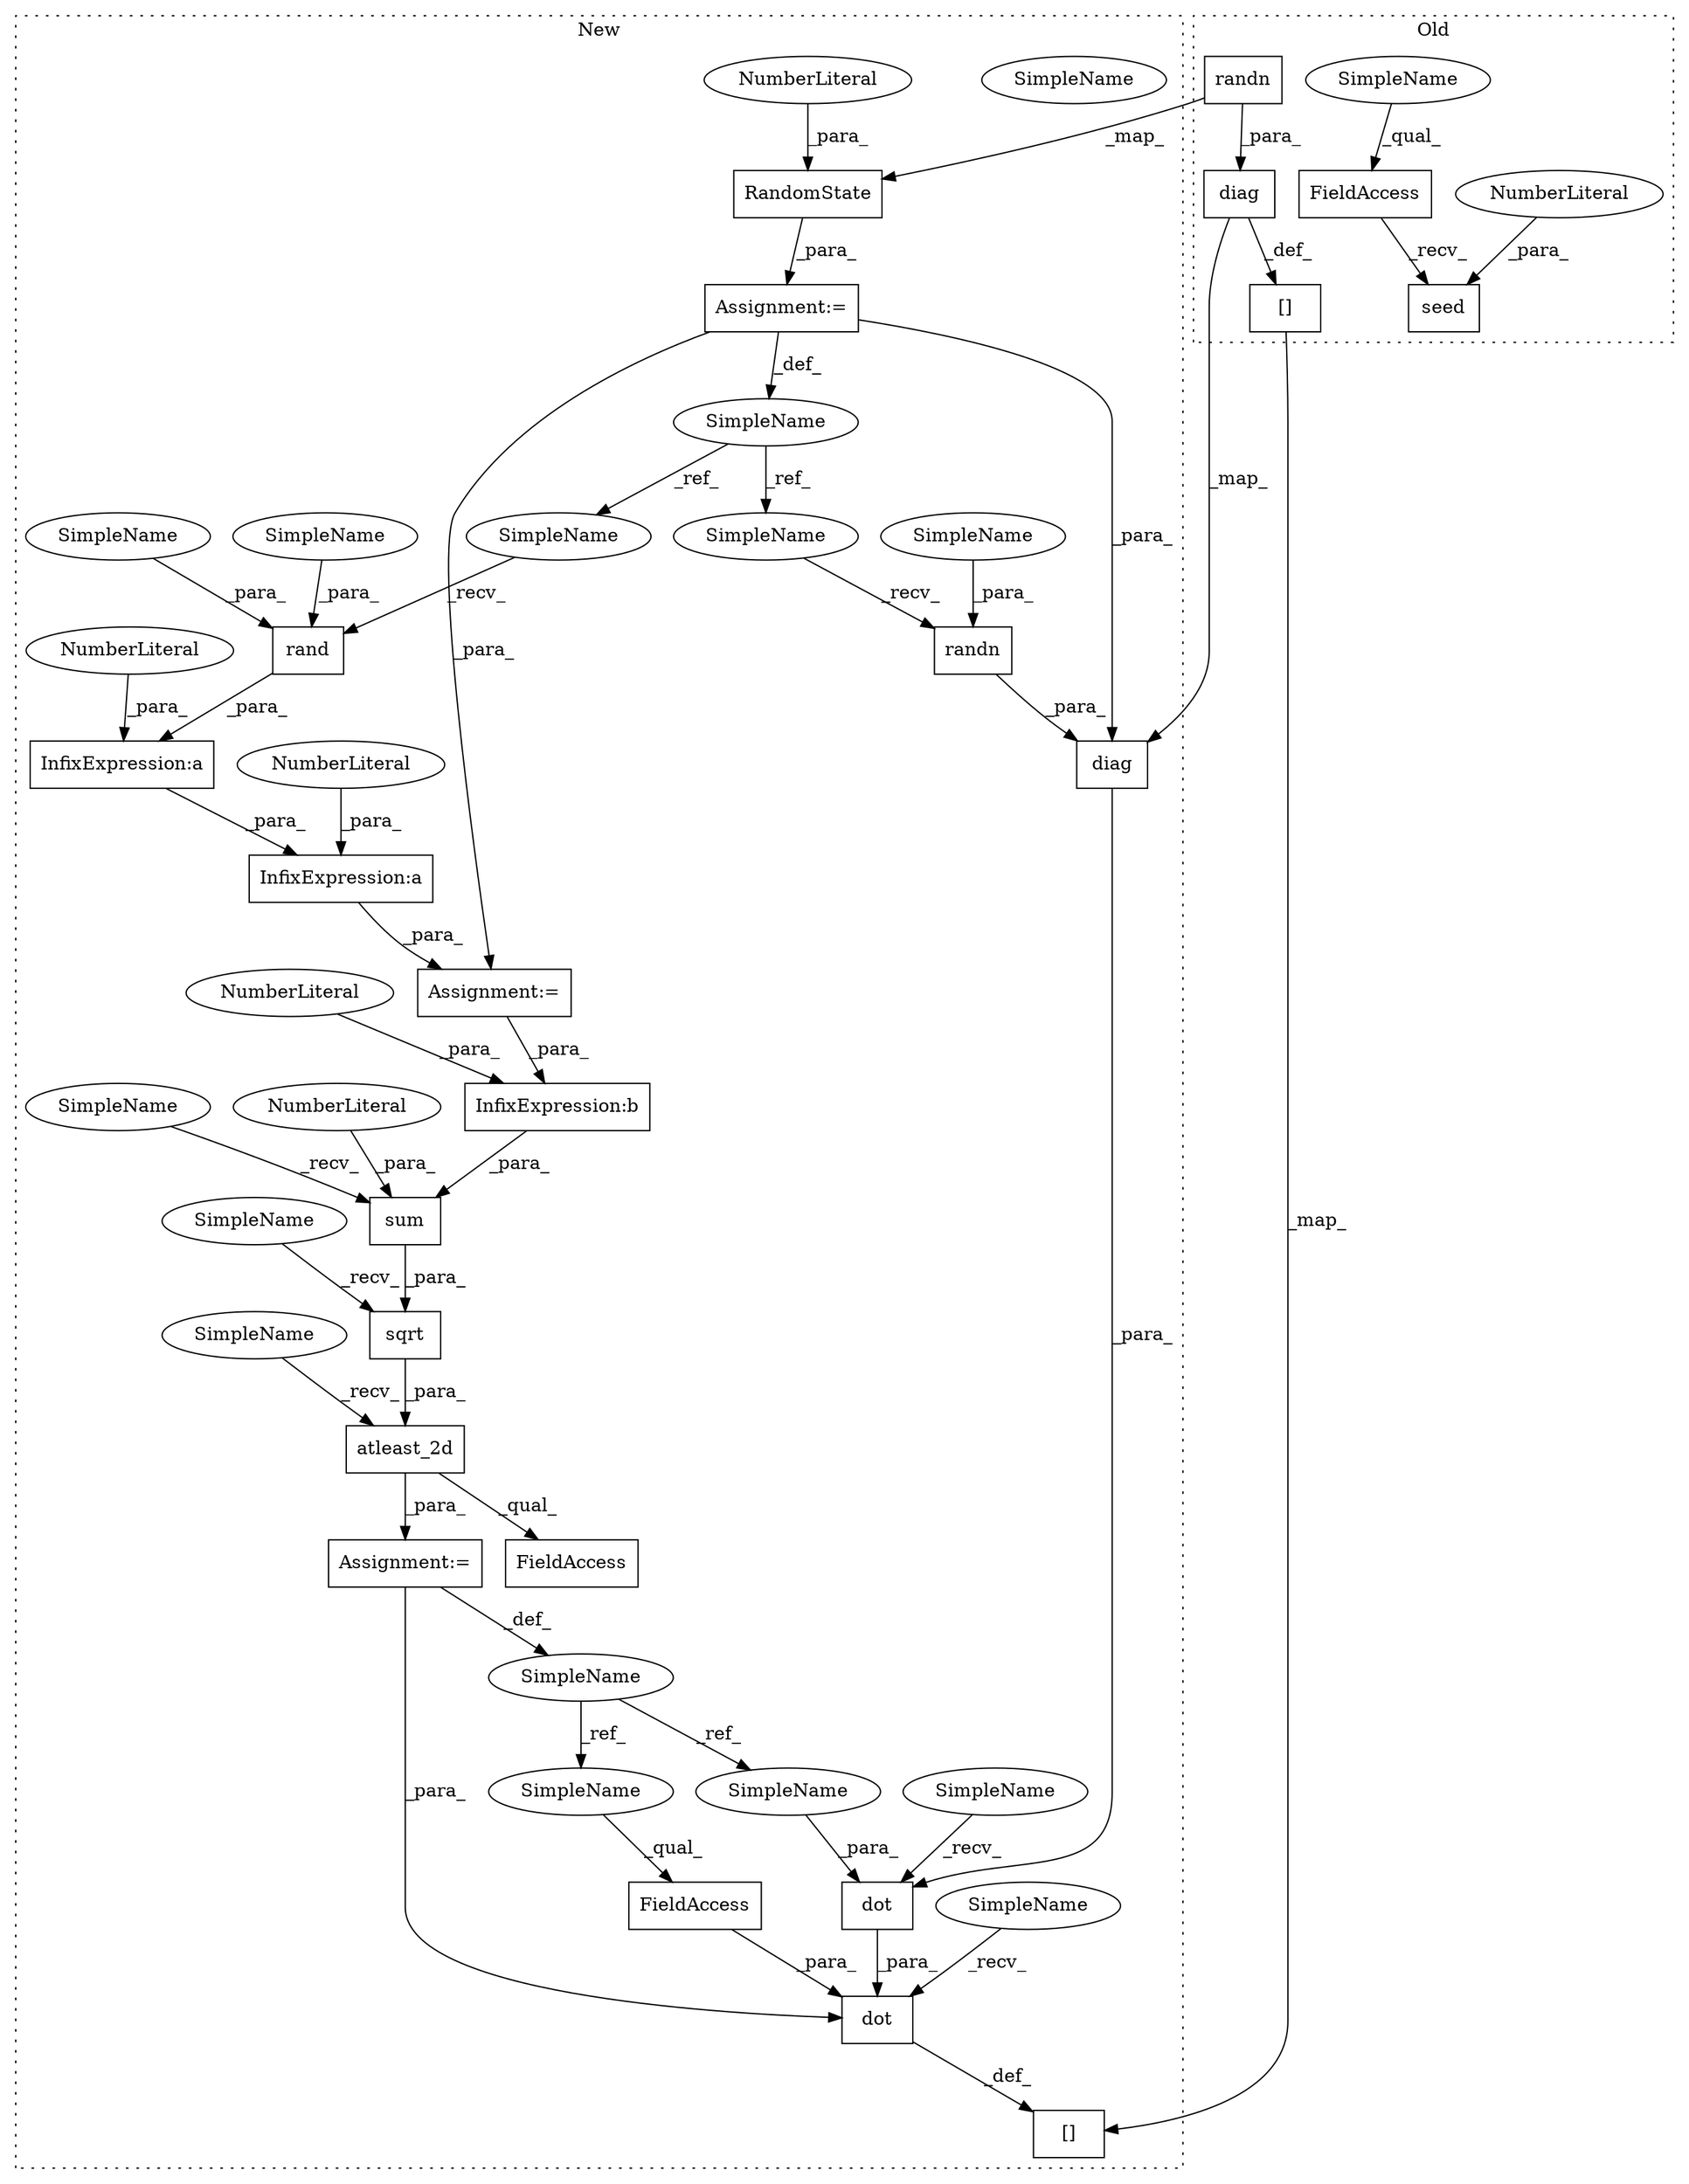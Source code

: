 digraph G {
subgraph cluster0 {
1 [label="seed" a="32" s="224,233" l="5,1" shape="box"];
3 [label="NumberLiteral" a="34" s="229" l="4" shape="ellipse"];
4 [label="FieldAccess" a="22" s="211" l="12" shape="box"];
21 [label="diag" a="32" s="455,468" l="5,1" shape="box"];
24 [label="[]" a="2" s="438,447" l="8,1" shape="box"];
25 [label="randn" a="32" s="273,284" l="6,1" shape="box"];
43 [label="SimpleName" a="42" s="211" l="5" shape="ellipse"];
label = "Old";
style="dotted";
}
subgraph cluster1 {
2 [label="SimpleName" a="42" s="370" l="5" shape="ellipse"];
5 [label="sqrt" a="32" s="376,399" l="5,1" shape="box"];
6 [label="Assignment:=" a="7" s="351" l="2" shape="box"];
7 [label="Assignment:=" a="7" s="236" l="1" shape="box"];
8 [label="InfixExpression:a" a="27" s="339" l="3" shape="box"];
9 [label="atleast_2d" a="32" s="359,400" l="11,1" shape="box"];
10 [label="InfixExpression:a" a="27" s="321" l="3" shape="box"];
11 [label="InfixExpression:b" a="27" s="392" l="3" shape="box"];
12 [label="rand" a="32" s="327,337" l="5,1" shape="box"];
13 [label="NumberLiteral" a="34" s="320" l="1" shape="ellipse"];
14 [label="NumberLiteral" a="34" s="395" l="1" shape="ellipse"];
15 [label="NumberLiteral" a="34" s="342" l="1" shape="ellipse"];
16 [label="randn" a="32" s="296,307" l="6,1" shape="box"];
17 [label="FieldAccess" a="22" s="609" l="3" shape="box"];
18 [label="SimpleName" a="42" s="350" l="1" shape="ellipse"];
19 [label="dot" a="32" s="581,607" l="4,1" shape="box"];
20 [label="FieldAccess" a="22" s="353" l="50" shape="box"];
22 [label="diag" a="32" s="593,606" l="5,1" shape="box"];
23 [label="[]" a="2" s="554,563" l="8,1" shape="box"];
26 [label="RandomState" a="32" s="250,266" l="12,1" shape="box"];
27 [label="NumberLiteral" a="34" s="262" l="4" shape="ellipse"];
28 [label="dot" a="32" s="571,612" l="4,1" shape="box"];
29 [label="SimpleName" a="42" s="234" l="2" shape="ellipse"];
30 [label="sum" a="32" s="387,398" l="4,1" shape="box"];
31 [label="NumberLiteral" a="34" s="397" l="1" shape="ellipse"];
32 [label="Assignment:=" a="7" s="317" l="1" shape="box"];
33 [label="SimpleName" a="42" s="293" l="2" shape="ellipse"];
34 [label="SimpleName" a="42" s="324" l="2" shape="ellipse"];
35 [label="SimpleName" a="42" s="565" l="5" shape="ellipse"];
36 [label="SimpleName" a="42" s="353" l="5" shape="ellipse"];
37 [label="SimpleName" a="42" s="575" l="5" shape="ellipse"];
38 [label="SimpleName" a="42" s="370" l="5" shape="ellipse"];
39 [label="SimpleName" a="42" s="381" l="5" shape="ellipse"];
40 [label="SimpleName" a="42" s="332" l="2" shape="ellipse"];
41 [label="SimpleName" a="42" s="305" l="2" shape="ellipse"];
42 [label="SimpleName" a="42" s="335" l="2" shape="ellipse"];
44 [label="SimpleName" a="42" s="609" l="1" shape="ellipse"];
45 [label="SimpleName" a="42" s="585" l="1" shape="ellipse"];
label = "New";
style="dotted";
}
3 -> 1 [label="_para_"];
4 -> 1 [label="_recv_"];
5 -> 9 [label="_para_"];
6 -> 18 [label="_def_"];
6 -> 28 [label="_para_"];
7 -> 32 [label="_para_"];
7 -> 29 [label="_def_"];
7 -> 22 [label="_para_"];
8 -> 32 [label="_para_"];
9 -> 6 [label="_para_"];
9 -> 20 [label="_qual_"];
10 -> 8 [label="_para_"];
11 -> 30 [label="_para_"];
12 -> 10 [label="_para_"];
13 -> 10 [label="_para_"];
14 -> 11 [label="_para_"];
15 -> 8 [label="_para_"];
16 -> 22 [label="_para_"];
17 -> 28 [label="_para_"];
18 -> 44 [label="_ref_"];
18 -> 45 [label="_ref_"];
19 -> 28 [label="_para_"];
21 -> 24 [label="_def_"];
21 -> 22 [label="_map_"];
22 -> 19 [label="_para_"];
24 -> 23 [label="_map_"];
25 -> 21 [label="_para_"];
25 -> 26 [label="_map_"];
26 -> 7 [label="_para_"];
27 -> 26 [label="_para_"];
28 -> 23 [label="_def_"];
29 -> 33 [label="_ref_"];
29 -> 34 [label="_ref_"];
30 -> 5 [label="_para_"];
31 -> 30 [label="_para_"];
32 -> 11 [label="_para_"];
33 -> 16 [label="_recv_"];
34 -> 12 [label="_recv_"];
35 -> 28 [label="_recv_"];
36 -> 9 [label="_recv_"];
37 -> 19 [label="_recv_"];
38 -> 5 [label="_recv_"];
39 -> 30 [label="_recv_"];
40 -> 12 [label="_para_"];
41 -> 16 [label="_para_"];
42 -> 12 [label="_para_"];
43 -> 4 [label="_qual_"];
44 -> 17 [label="_qual_"];
45 -> 19 [label="_para_"];
}